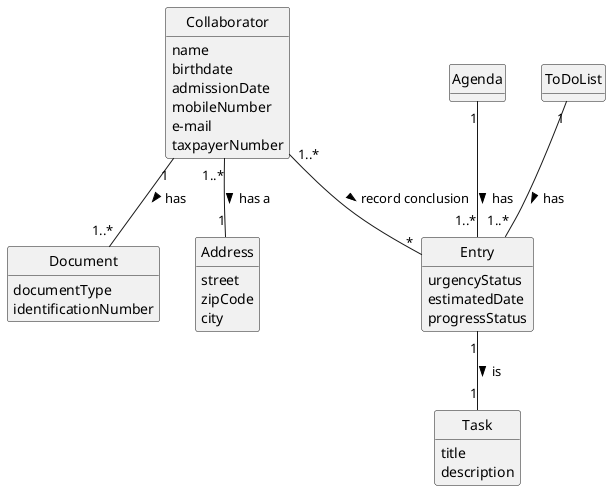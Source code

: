 @startuml
skinparam monochrome true
skinparam packageStyle rectangle
skinparam shadowing false

'left to right direction

skinparam classAttributeIconSize 0

hide circle
hide methods


class Collaborator {
    name
    birthdate
    admissionDate
    mobileNumber
    e-mail
    taxpayerNumber
}

class Entry {
    urgencyStatus
    estimatedDate
    progressStatus

}

class Document{
    documentType
    identificationNumber
}

class Address{
    street
    zipCode
    city
}

class Task {
    title
    description

}

class Agenda{
}

class ToDoList{
}



Agenda "1" -- "1..*" Entry: has >

ToDoList "1" -- "1..*" Entry : has >

Entry "1" -- "1" Task: is >

Collaborator "1..*" -- "*" Entry : record conclusion >

Collaborator "1" -- "1..*" Document : has >

Collaborator "1..*" -- "1" Address : has a >

@enduml
